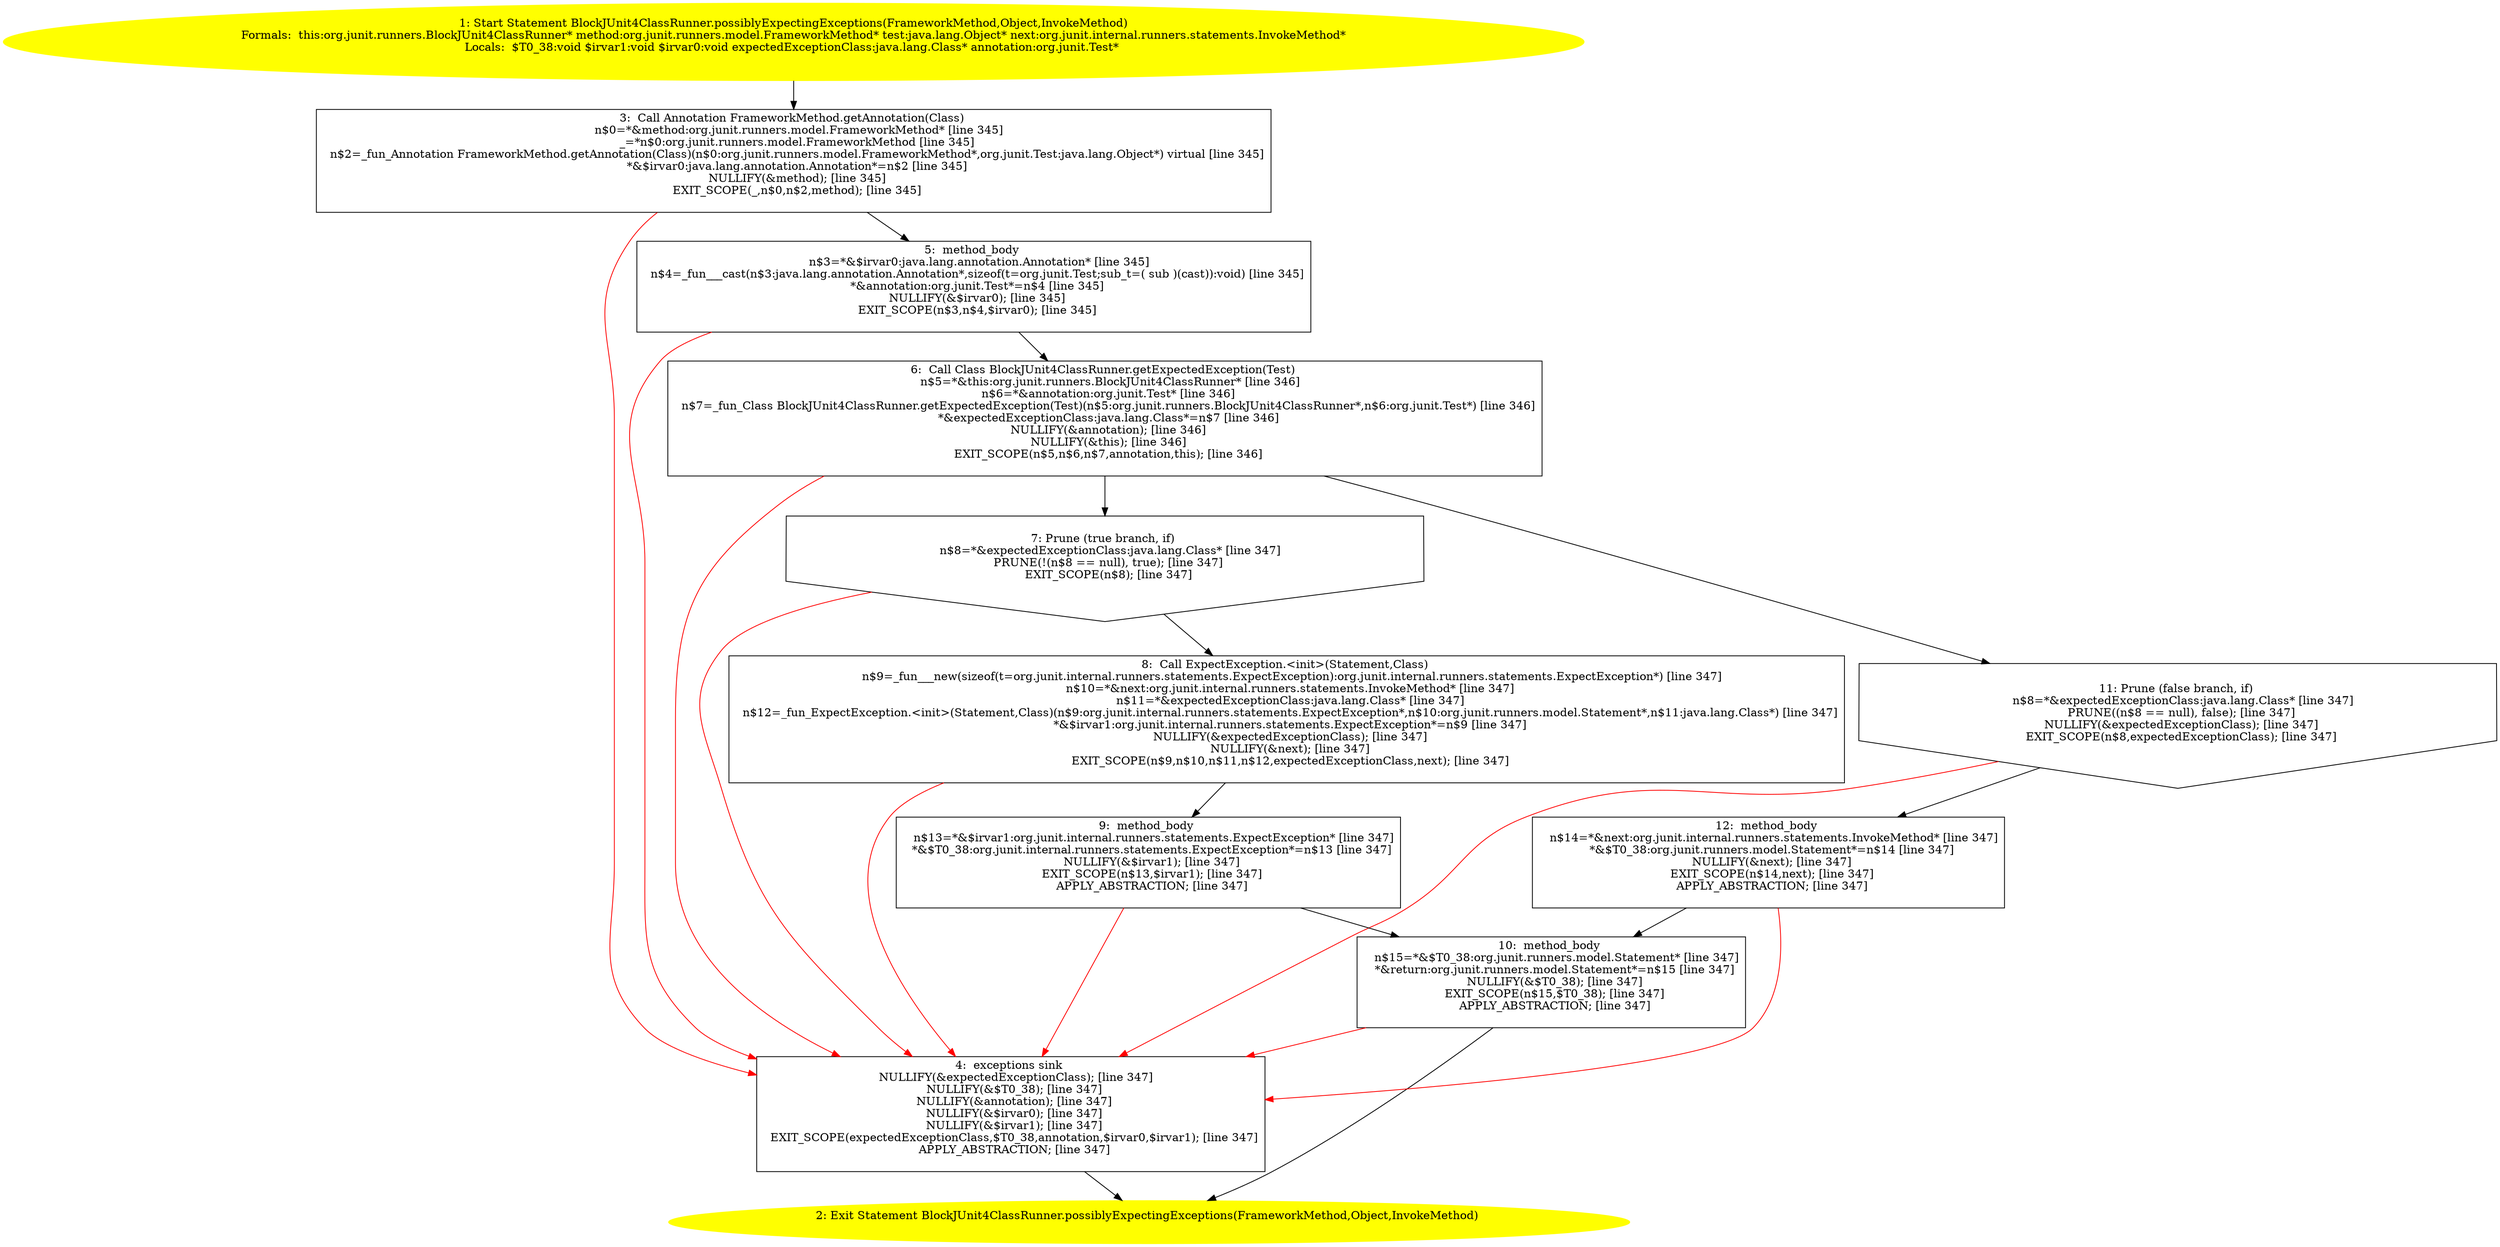 /* @generated */
digraph cfg {
"org.junit.runners.BlockJUnit4ClassRunner.possiblyExpectingExceptions(org.junit.runners.model.Framewo.5fe3e27e016a751c4932a99e94e98786_1" [label="1: Start Statement BlockJUnit4ClassRunner.possiblyExpectingExceptions(FrameworkMethod,Object,InvokeMethod)\nFormals:  this:org.junit.runners.BlockJUnit4ClassRunner* method:org.junit.runners.model.FrameworkMethod* test:java.lang.Object* next:org.junit.internal.runners.statements.InvokeMethod*\nLocals:  $T0_38:void $irvar1:void $irvar0:void expectedExceptionClass:java.lang.Class* annotation:org.junit.Test* \n  " color=yellow style=filled]
	

	 "org.junit.runners.BlockJUnit4ClassRunner.possiblyExpectingExceptions(org.junit.runners.model.Framewo.5fe3e27e016a751c4932a99e94e98786_1" -> "org.junit.runners.BlockJUnit4ClassRunner.possiblyExpectingExceptions(org.junit.runners.model.Framewo.5fe3e27e016a751c4932a99e94e98786_3" ;
"org.junit.runners.BlockJUnit4ClassRunner.possiblyExpectingExceptions(org.junit.runners.model.Framewo.5fe3e27e016a751c4932a99e94e98786_2" [label="2: Exit Statement BlockJUnit4ClassRunner.possiblyExpectingExceptions(FrameworkMethod,Object,InvokeMethod) \n  " color=yellow style=filled]
	

"org.junit.runners.BlockJUnit4ClassRunner.possiblyExpectingExceptions(org.junit.runners.model.Framewo.5fe3e27e016a751c4932a99e94e98786_3" [label="3:  Call Annotation FrameworkMethod.getAnnotation(Class) \n   n$0=*&method:org.junit.runners.model.FrameworkMethod* [line 345]\n  _=*n$0:org.junit.runners.model.FrameworkMethod [line 345]\n  n$2=_fun_Annotation FrameworkMethod.getAnnotation(Class)(n$0:org.junit.runners.model.FrameworkMethod*,org.junit.Test:java.lang.Object*) virtual [line 345]\n  *&$irvar0:java.lang.annotation.Annotation*=n$2 [line 345]\n  NULLIFY(&method); [line 345]\n  EXIT_SCOPE(_,n$0,n$2,method); [line 345]\n " shape="box"]
	

	 "org.junit.runners.BlockJUnit4ClassRunner.possiblyExpectingExceptions(org.junit.runners.model.Framewo.5fe3e27e016a751c4932a99e94e98786_3" -> "org.junit.runners.BlockJUnit4ClassRunner.possiblyExpectingExceptions(org.junit.runners.model.Framewo.5fe3e27e016a751c4932a99e94e98786_5" ;
	 "org.junit.runners.BlockJUnit4ClassRunner.possiblyExpectingExceptions(org.junit.runners.model.Framewo.5fe3e27e016a751c4932a99e94e98786_3" -> "org.junit.runners.BlockJUnit4ClassRunner.possiblyExpectingExceptions(org.junit.runners.model.Framewo.5fe3e27e016a751c4932a99e94e98786_4" [color="red" ];
"org.junit.runners.BlockJUnit4ClassRunner.possiblyExpectingExceptions(org.junit.runners.model.Framewo.5fe3e27e016a751c4932a99e94e98786_4" [label="4:  exceptions sink \n   NULLIFY(&expectedExceptionClass); [line 347]\n  NULLIFY(&$T0_38); [line 347]\n  NULLIFY(&annotation); [line 347]\n  NULLIFY(&$irvar0); [line 347]\n  NULLIFY(&$irvar1); [line 347]\n  EXIT_SCOPE(expectedExceptionClass,$T0_38,annotation,$irvar0,$irvar1); [line 347]\n  APPLY_ABSTRACTION; [line 347]\n " shape="box"]
	

	 "org.junit.runners.BlockJUnit4ClassRunner.possiblyExpectingExceptions(org.junit.runners.model.Framewo.5fe3e27e016a751c4932a99e94e98786_4" -> "org.junit.runners.BlockJUnit4ClassRunner.possiblyExpectingExceptions(org.junit.runners.model.Framewo.5fe3e27e016a751c4932a99e94e98786_2" ;
"org.junit.runners.BlockJUnit4ClassRunner.possiblyExpectingExceptions(org.junit.runners.model.Framewo.5fe3e27e016a751c4932a99e94e98786_5" [label="5:  method_body \n   n$3=*&$irvar0:java.lang.annotation.Annotation* [line 345]\n  n$4=_fun___cast(n$3:java.lang.annotation.Annotation*,sizeof(t=org.junit.Test;sub_t=( sub )(cast)):void) [line 345]\n  *&annotation:org.junit.Test*=n$4 [line 345]\n  NULLIFY(&$irvar0); [line 345]\n  EXIT_SCOPE(n$3,n$4,$irvar0); [line 345]\n " shape="box"]
	

	 "org.junit.runners.BlockJUnit4ClassRunner.possiblyExpectingExceptions(org.junit.runners.model.Framewo.5fe3e27e016a751c4932a99e94e98786_5" -> "org.junit.runners.BlockJUnit4ClassRunner.possiblyExpectingExceptions(org.junit.runners.model.Framewo.5fe3e27e016a751c4932a99e94e98786_6" ;
	 "org.junit.runners.BlockJUnit4ClassRunner.possiblyExpectingExceptions(org.junit.runners.model.Framewo.5fe3e27e016a751c4932a99e94e98786_5" -> "org.junit.runners.BlockJUnit4ClassRunner.possiblyExpectingExceptions(org.junit.runners.model.Framewo.5fe3e27e016a751c4932a99e94e98786_4" [color="red" ];
"org.junit.runners.BlockJUnit4ClassRunner.possiblyExpectingExceptions(org.junit.runners.model.Framewo.5fe3e27e016a751c4932a99e94e98786_6" [label="6:  Call Class BlockJUnit4ClassRunner.getExpectedException(Test) \n   n$5=*&this:org.junit.runners.BlockJUnit4ClassRunner* [line 346]\n  n$6=*&annotation:org.junit.Test* [line 346]\n  n$7=_fun_Class BlockJUnit4ClassRunner.getExpectedException(Test)(n$5:org.junit.runners.BlockJUnit4ClassRunner*,n$6:org.junit.Test*) [line 346]\n  *&expectedExceptionClass:java.lang.Class*=n$7 [line 346]\n  NULLIFY(&annotation); [line 346]\n  NULLIFY(&this); [line 346]\n  EXIT_SCOPE(n$5,n$6,n$7,annotation,this); [line 346]\n " shape="box"]
	

	 "org.junit.runners.BlockJUnit4ClassRunner.possiblyExpectingExceptions(org.junit.runners.model.Framewo.5fe3e27e016a751c4932a99e94e98786_6" -> "org.junit.runners.BlockJUnit4ClassRunner.possiblyExpectingExceptions(org.junit.runners.model.Framewo.5fe3e27e016a751c4932a99e94e98786_7" ;
	 "org.junit.runners.BlockJUnit4ClassRunner.possiblyExpectingExceptions(org.junit.runners.model.Framewo.5fe3e27e016a751c4932a99e94e98786_6" -> "org.junit.runners.BlockJUnit4ClassRunner.possiblyExpectingExceptions(org.junit.runners.model.Framewo.5fe3e27e016a751c4932a99e94e98786_11" ;
	 "org.junit.runners.BlockJUnit4ClassRunner.possiblyExpectingExceptions(org.junit.runners.model.Framewo.5fe3e27e016a751c4932a99e94e98786_6" -> "org.junit.runners.BlockJUnit4ClassRunner.possiblyExpectingExceptions(org.junit.runners.model.Framewo.5fe3e27e016a751c4932a99e94e98786_4" [color="red" ];
"org.junit.runners.BlockJUnit4ClassRunner.possiblyExpectingExceptions(org.junit.runners.model.Framewo.5fe3e27e016a751c4932a99e94e98786_7" [label="7: Prune (true branch, if) \n   n$8=*&expectedExceptionClass:java.lang.Class* [line 347]\n  PRUNE(!(n$8 == null), true); [line 347]\n  EXIT_SCOPE(n$8); [line 347]\n " shape="invhouse"]
	

	 "org.junit.runners.BlockJUnit4ClassRunner.possiblyExpectingExceptions(org.junit.runners.model.Framewo.5fe3e27e016a751c4932a99e94e98786_7" -> "org.junit.runners.BlockJUnit4ClassRunner.possiblyExpectingExceptions(org.junit.runners.model.Framewo.5fe3e27e016a751c4932a99e94e98786_8" ;
	 "org.junit.runners.BlockJUnit4ClassRunner.possiblyExpectingExceptions(org.junit.runners.model.Framewo.5fe3e27e016a751c4932a99e94e98786_7" -> "org.junit.runners.BlockJUnit4ClassRunner.possiblyExpectingExceptions(org.junit.runners.model.Framewo.5fe3e27e016a751c4932a99e94e98786_4" [color="red" ];
"org.junit.runners.BlockJUnit4ClassRunner.possiblyExpectingExceptions(org.junit.runners.model.Framewo.5fe3e27e016a751c4932a99e94e98786_8" [label="8:  Call ExpectException.<init>(Statement,Class) \n   n$9=_fun___new(sizeof(t=org.junit.internal.runners.statements.ExpectException):org.junit.internal.runners.statements.ExpectException*) [line 347]\n  n$10=*&next:org.junit.internal.runners.statements.InvokeMethod* [line 347]\n  n$11=*&expectedExceptionClass:java.lang.Class* [line 347]\n  n$12=_fun_ExpectException.<init>(Statement,Class)(n$9:org.junit.internal.runners.statements.ExpectException*,n$10:org.junit.runners.model.Statement*,n$11:java.lang.Class*) [line 347]\n  *&$irvar1:org.junit.internal.runners.statements.ExpectException*=n$9 [line 347]\n  NULLIFY(&expectedExceptionClass); [line 347]\n  NULLIFY(&next); [line 347]\n  EXIT_SCOPE(n$9,n$10,n$11,n$12,expectedExceptionClass,next); [line 347]\n " shape="box"]
	

	 "org.junit.runners.BlockJUnit4ClassRunner.possiblyExpectingExceptions(org.junit.runners.model.Framewo.5fe3e27e016a751c4932a99e94e98786_8" -> "org.junit.runners.BlockJUnit4ClassRunner.possiblyExpectingExceptions(org.junit.runners.model.Framewo.5fe3e27e016a751c4932a99e94e98786_9" ;
	 "org.junit.runners.BlockJUnit4ClassRunner.possiblyExpectingExceptions(org.junit.runners.model.Framewo.5fe3e27e016a751c4932a99e94e98786_8" -> "org.junit.runners.BlockJUnit4ClassRunner.possiblyExpectingExceptions(org.junit.runners.model.Framewo.5fe3e27e016a751c4932a99e94e98786_4" [color="red" ];
"org.junit.runners.BlockJUnit4ClassRunner.possiblyExpectingExceptions(org.junit.runners.model.Framewo.5fe3e27e016a751c4932a99e94e98786_9" [label="9:  method_body \n   n$13=*&$irvar1:org.junit.internal.runners.statements.ExpectException* [line 347]\n  *&$T0_38:org.junit.internal.runners.statements.ExpectException*=n$13 [line 347]\n  NULLIFY(&$irvar1); [line 347]\n  EXIT_SCOPE(n$13,$irvar1); [line 347]\n  APPLY_ABSTRACTION; [line 347]\n " shape="box"]
	

	 "org.junit.runners.BlockJUnit4ClassRunner.possiblyExpectingExceptions(org.junit.runners.model.Framewo.5fe3e27e016a751c4932a99e94e98786_9" -> "org.junit.runners.BlockJUnit4ClassRunner.possiblyExpectingExceptions(org.junit.runners.model.Framewo.5fe3e27e016a751c4932a99e94e98786_10" ;
	 "org.junit.runners.BlockJUnit4ClassRunner.possiblyExpectingExceptions(org.junit.runners.model.Framewo.5fe3e27e016a751c4932a99e94e98786_9" -> "org.junit.runners.BlockJUnit4ClassRunner.possiblyExpectingExceptions(org.junit.runners.model.Framewo.5fe3e27e016a751c4932a99e94e98786_4" [color="red" ];
"org.junit.runners.BlockJUnit4ClassRunner.possiblyExpectingExceptions(org.junit.runners.model.Framewo.5fe3e27e016a751c4932a99e94e98786_10" [label="10:  method_body \n   n$15=*&$T0_38:org.junit.runners.model.Statement* [line 347]\n  *&return:org.junit.runners.model.Statement*=n$15 [line 347]\n  NULLIFY(&$T0_38); [line 347]\n  EXIT_SCOPE(n$15,$T0_38); [line 347]\n  APPLY_ABSTRACTION; [line 347]\n " shape="box"]
	

	 "org.junit.runners.BlockJUnit4ClassRunner.possiblyExpectingExceptions(org.junit.runners.model.Framewo.5fe3e27e016a751c4932a99e94e98786_10" -> "org.junit.runners.BlockJUnit4ClassRunner.possiblyExpectingExceptions(org.junit.runners.model.Framewo.5fe3e27e016a751c4932a99e94e98786_2" ;
	 "org.junit.runners.BlockJUnit4ClassRunner.possiblyExpectingExceptions(org.junit.runners.model.Framewo.5fe3e27e016a751c4932a99e94e98786_10" -> "org.junit.runners.BlockJUnit4ClassRunner.possiblyExpectingExceptions(org.junit.runners.model.Framewo.5fe3e27e016a751c4932a99e94e98786_4" [color="red" ];
"org.junit.runners.BlockJUnit4ClassRunner.possiblyExpectingExceptions(org.junit.runners.model.Framewo.5fe3e27e016a751c4932a99e94e98786_11" [label="11: Prune (false branch, if) \n   n$8=*&expectedExceptionClass:java.lang.Class* [line 347]\n  PRUNE((n$8 == null), false); [line 347]\n  NULLIFY(&expectedExceptionClass); [line 347]\n  EXIT_SCOPE(n$8,expectedExceptionClass); [line 347]\n " shape="invhouse"]
	

	 "org.junit.runners.BlockJUnit4ClassRunner.possiblyExpectingExceptions(org.junit.runners.model.Framewo.5fe3e27e016a751c4932a99e94e98786_11" -> "org.junit.runners.BlockJUnit4ClassRunner.possiblyExpectingExceptions(org.junit.runners.model.Framewo.5fe3e27e016a751c4932a99e94e98786_12" ;
	 "org.junit.runners.BlockJUnit4ClassRunner.possiblyExpectingExceptions(org.junit.runners.model.Framewo.5fe3e27e016a751c4932a99e94e98786_11" -> "org.junit.runners.BlockJUnit4ClassRunner.possiblyExpectingExceptions(org.junit.runners.model.Framewo.5fe3e27e016a751c4932a99e94e98786_4" [color="red" ];
"org.junit.runners.BlockJUnit4ClassRunner.possiblyExpectingExceptions(org.junit.runners.model.Framewo.5fe3e27e016a751c4932a99e94e98786_12" [label="12:  method_body \n   n$14=*&next:org.junit.internal.runners.statements.InvokeMethod* [line 347]\n  *&$T0_38:org.junit.runners.model.Statement*=n$14 [line 347]\n  NULLIFY(&next); [line 347]\n  EXIT_SCOPE(n$14,next); [line 347]\n  APPLY_ABSTRACTION; [line 347]\n " shape="box"]
	

	 "org.junit.runners.BlockJUnit4ClassRunner.possiblyExpectingExceptions(org.junit.runners.model.Framewo.5fe3e27e016a751c4932a99e94e98786_12" -> "org.junit.runners.BlockJUnit4ClassRunner.possiblyExpectingExceptions(org.junit.runners.model.Framewo.5fe3e27e016a751c4932a99e94e98786_10" ;
	 "org.junit.runners.BlockJUnit4ClassRunner.possiblyExpectingExceptions(org.junit.runners.model.Framewo.5fe3e27e016a751c4932a99e94e98786_12" -> "org.junit.runners.BlockJUnit4ClassRunner.possiblyExpectingExceptions(org.junit.runners.model.Framewo.5fe3e27e016a751c4932a99e94e98786_4" [color="red" ];
}
